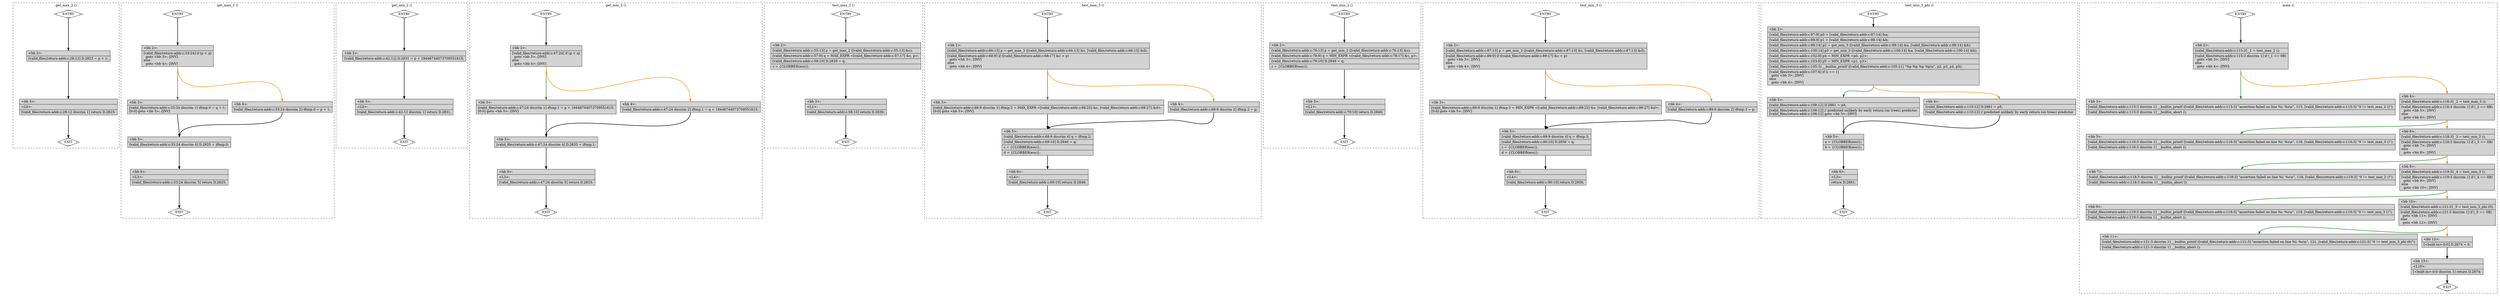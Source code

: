 digraph "a-return-addr.c.015t.cfg" {
overlap=false;
subgraph "cluster_get_max_2" {
	style="dashed";
	color="black";
	label="get_max_2 ()";
	fn_0_basic_block_0 [shape=Mdiamond,style=filled,fillcolor=white,label="ENTRY"];

	fn_0_basic_block_1 [shape=Mdiamond,style=filled,fillcolor=white,label="EXIT"];

	fn_0_basic_block_2 [shape=record,style=filled,fillcolor=lightgrey,label="{\<bb\ 2\>:\l\
|[valid_files/return-addr.c:28:12]\ D.2823\ =\ p\ +\ 1;\l\
}"];

	fn_0_basic_block_3 [shape=record,style=filled,fillcolor=lightgrey,label="{\<bb\ 3\>:\l\
|\<L0\>:\l\
|[valid_files/return-addr.c:28:12\ discrim\ 1]\ return\ D.2823;\l\
}"];

	fn_0_basic_block_0:s -> fn_0_basic_block_2:n [style="solid,bold",color=black,weight=100,constraint=true];
	fn_0_basic_block_2:s -> fn_0_basic_block_3:n [style="solid,bold",color=black,weight=100,constraint=true];
	fn_0_basic_block_3:s -> fn_0_basic_block_1:n [style="solid,bold",color=black,weight=10,constraint=true];
	fn_0_basic_block_0:s -> fn_0_basic_block_1:n [style="invis",constraint=true];
}
subgraph "cluster_get_max_3" {
	style="dashed";
	color="black";
	label="get_max_3 ()";
	fn_1_basic_block_0 [shape=Mdiamond,style=filled,fillcolor=white,label="ENTRY"];

	fn_1_basic_block_1 [shape=Mdiamond,style=filled,fillcolor=white,label="EXIT"];

	fn_1_basic_block_2 [shape=record,style=filled,fillcolor=lightgrey,label="{\<bb\ 2\>:\l\
|[valid_files/return-addr.c:33:24]\ if\ (p\ \<\ q)\l\
\ \ goto\ \<bb\ 3\>;\ [INV]\l\
else\l\
\ \ goto\ \<bb\ 4\>;\ [INV]\l\
}"];

	fn_1_basic_block_3 [shape=record,style=filled,fillcolor=lightgrey,label="{\<bb\ 3\>:\l\
|[valid_files/return-addr.c:33:24\ discrim\ 1]\ iftmp.0\ =\ q\ +\ 1;\l\
[0:0]\ goto\ \<bb\ 5\>;\ [INV]\l\
}"];

	fn_1_basic_block_4 [shape=record,style=filled,fillcolor=lightgrey,label="{\<bb\ 4\>:\l\
|[valid_files/return-addr.c:33:24\ discrim\ 2]\ iftmp.0\ =\ p\ +\ 1;\l\
}"];

	fn_1_basic_block_5 [shape=record,style=filled,fillcolor=lightgrey,label="{\<bb\ 5\>:\l\
|[valid_files/return-addr.c:33:24\ discrim\ 4]\ D.2825\ =\ iftmp.0;\l\
}"];

	fn_1_basic_block_6 [shape=record,style=filled,fillcolor=lightgrey,label="{\<bb\ 6\>:\l\
|\<L3\>:\l\
|[valid_files/return-addr.c:33:24\ discrim\ 5]\ return\ D.2825;\l\
}"];

	fn_1_basic_block_0:s -> fn_1_basic_block_2:n [style="solid,bold",color=black,weight=100,constraint=true];
	fn_1_basic_block_2:s -> fn_1_basic_block_3:n [style="solid,bold",color=forestgreen,weight=10,constraint=true];
	fn_1_basic_block_2:s -> fn_1_basic_block_4:n [style="solid,bold",color=darkorange,weight=10,constraint=true];
	fn_1_basic_block_3:s -> fn_1_basic_block_5:n [style="solid,bold",color=black,weight=100,constraint=true];
	fn_1_basic_block_4:s -> fn_1_basic_block_5:n [style="solid,bold",color=black,weight=100,constraint=true];
	fn_1_basic_block_5:s -> fn_1_basic_block_6:n [style="solid,bold",color=black,weight=100,constraint=true];
	fn_1_basic_block_6:s -> fn_1_basic_block_1:n [style="solid,bold",color=black,weight=10,constraint=true];
	fn_1_basic_block_0:s -> fn_1_basic_block_1:n [style="invis",constraint=true];
}
subgraph "cluster_get_min_2" {
	style="dashed";
	color="black";
	label="get_min_2 ()";
	fn_2_basic_block_0 [shape=Mdiamond,style=filled,fillcolor=white,label="ENTRY"];

	fn_2_basic_block_1 [shape=Mdiamond,style=filled,fillcolor=white,label="EXIT"];

	fn_2_basic_block_2 [shape=record,style=filled,fillcolor=lightgrey,label="{\<bb\ 2\>:\l\
|[valid_files/return-addr.c:42:12]\ D.2831\ =\ p\ +\ 18446744073709551615;\l\
}"];

	fn_2_basic_block_3 [shape=record,style=filled,fillcolor=lightgrey,label="{\<bb\ 3\>:\l\
|\<L0\>:\l\
|[valid_files/return-addr.c:42:12\ discrim\ 1]\ return\ D.2831;\l\
}"];

	fn_2_basic_block_0:s -> fn_2_basic_block_2:n [style="solid,bold",color=black,weight=100,constraint=true];
	fn_2_basic_block_2:s -> fn_2_basic_block_3:n [style="solid,bold",color=black,weight=100,constraint=true];
	fn_2_basic_block_3:s -> fn_2_basic_block_1:n [style="solid,bold",color=black,weight=10,constraint=true];
	fn_2_basic_block_0:s -> fn_2_basic_block_1:n [style="invis",constraint=true];
}
subgraph "cluster_get_min_3" {
	style="dashed";
	color="black";
	label="get_min_3 ()";
	fn_3_basic_block_0 [shape=Mdiamond,style=filled,fillcolor=white,label="ENTRY"];

	fn_3_basic_block_1 [shape=Mdiamond,style=filled,fillcolor=white,label="EXIT"];

	fn_3_basic_block_2 [shape=record,style=filled,fillcolor=lightgrey,label="{\<bb\ 2\>:\l\
|[valid_files/return-addr.c:47:24]\ if\ (p\ \<\ q)\l\
\ \ goto\ \<bb\ 3\>;\ [INV]\l\
else\l\
\ \ goto\ \<bb\ 4\>;\ [INV]\l\
}"];

	fn_3_basic_block_3 [shape=record,style=filled,fillcolor=lightgrey,label="{\<bb\ 3\>:\l\
|[valid_files/return-addr.c:47:24\ discrim\ 1]\ iftmp.1\ =\ p\ +\ 18446744073709551615;\l\
[0:0]\ goto\ \<bb\ 5\>;\ [INV]\l\
}"];

	fn_3_basic_block_4 [shape=record,style=filled,fillcolor=lightgrey,label="{\<bb\ 4\>:\l\
|[valid_files/return-addr.c:47:24\ discrim\ 2]\ iftmp.1\ =\ q\ +\ 18446744073709551615;\l\
}"];

	fn_3_basic_block_5 [shape=record,style=filled,fillcolor=lightgrey,label="{\<bb\ 5\>:\l\
|[valid_files/return-addr.c:47:24\ discrim\ 4]\ D.2833\ =\ iftmp.1;\l\
}"];

	fn_3_basic_block_6 [shape=record,style=filled,fillcolor=lightgrey,label="{\<bb\ 6\>:\l\
|\<L3\>:\l\
|[valid_files/return-addr.c:47:24\ discrim\ 5]\ return\ D.2833;\l\
}"];

	fn_3_basic_block_0:s -> fn_3_basic_block_2:n [style="solid,bold",color=black,weight=100,constraint=true];
	fn_3_basic_block_2:s -> fn_3_basic_block_3:n [style="solid,bold",color=forestgreen,weight=10,constraint=true];
	fn_3_basic_block_2:s -> fn_3_basic_block_4:n [style="solid,bold",color=darkorange,weight=10,constraint=true];
	fn_3_basic_block_3:s -> fn_3_basic_block_5:n [style="solid,bold",color=black,weight=100,constraint=true];
	fn_3_basic_block_4:s -> fn_3_basic_block_5:n [style="solid,bold",color=black,weight=100,constraint=true];
	fn_3_basic_block_5:s -> fn_3_basic_block_6:n [style="solid,bold",color=black,weight=100,constraint=true];
	fn_3_basic_block_6:s -> fn_3_basic_block_1:n [style="solid,bold",color=black,weight=10,constraint=true];
	fn_3_basic_block_0:s -> fn_3_basic_block_1:n [style="invis",constraint=true];
}
subgraph "cluster_test_max_2" {
	style="dashed";
	color="black";
	label="test_max_2 ()";
	fn_4_basic_block_0 [shape=Mdiamond,style=filled,fillcolor=white,label="ENTRY"];

	fn_4_basic_block_1 [shape=Mdiamond,style=filled,fillcolor=white,label="EXIT"];

	fn_4_basic_block_2 [shape=record,style=filled,fillcolor=lightgrey,label="{\<bb\ 2\>:\l\
|[valid_files/return-addr.c:55:13]\ p\ =\ get_max_2\ ([valid_files/return-addr.c:55:13]\ &c);\l\
|[valid_files/return-addr.c:57:9]\ q\ =\ MAX_EXPR\ \<[valid_files/return-addr.c:57:17]\ &c,\ p\>;\l\
|[valid_files/return-addr.c:58:10]\ D.2839\ =\ q;\l\
|c\ =\ \{CLOBBER(eos)\};\l\
}"];

	fn_4_basic_block_3 [shape=record,style=filled,fillcolor=lightgrey,label="{\<bb\ 3\>:\l\
|\<L1\>:\l\
|[valid_files/return-addr.c:58:10]\ return\ D.2839;\l\
}"];

	fn_4_basic_block_0:s -> fn_4_basic_block_2:n [style="solid,bold",color=black,weight=100,constraint=true];
	fn_4_basic_block_2:s -> fn_4_basic_block_3:n [style="solid,bold",color=black,weight=100,constraint=true];
	fn_4_basic_block_3:s -> fn_4_basic_block_1:n [style="solid,bold",color=black,weight=10,constraint=true];
	fn_4_basic_block_0:s -> fn_4_basic_block_1:n [style="invis",constraint=true];
}
subgraph "cluster_test_max_3" {
	style="dashed";
	color="black";
	label="test_max_3 ()";
	fn_5_basic_block_0 [shape=Mdiamond,style=filled,fillcolor=white,label="ENTRY"];

	fn_5_basic_block_1 [shape=Mdiamond,style=filled,fillcolor=white,label="EXIT"];

	fn_5_basic_block_2 [shape=record,style=filled,fillcolor=lightgrey,label="{\<bb\ 2\>:\l\
|[valid_files/return-addr.c:66:13]\ p\ =\ get_max_3\ ([valid_files/return-addr.c:66:13]\ &c,\ [valid_files/return-addr.c:66:13]\ &d);\l\
|[valid_files/return-addr.c:68:9]\ if\ ([valid_files/return-addr.c:68:17]\ &c\ \>\ p)\l\
\ \ goto\ \<bb\ 3\>;\ [INV]\l\
else\l\
\ \ goto\ \<bb\ 4\>;\ [INV]\l\
}"];

	fn_5_basic_block_3 [shape=record,style=filled,fillcolor=lightgrey,label="{\<bb\ 3\>:\l\
|[valid_files/return-addr.c:68:9\ discrim\ 1]\ iftmp.2\ =\ MAX_EXPR\ \<[valid_files/return-addr.c:68:22]\ &c,\ [valid_files/return-addr.c:68:27]\ &d\>;\l\
[0:0]\ goto\ \<bb\ 5\>;\ [INV]\l\
}"];

	fn_5_basic_block_4 [shape=record,style=filled,fillcolor=lightgrey,label="{\<bb\ 4\>:\l\
|[valid_files/return-addr.c:68:9\ discrim\ 2]\ iftmp.2\ =\ p;\l\
}"];

	fn_5_basic_block_5 [shape=record,style=filled,fillcolor=lightgrey,label="{\<bb\ 5\>:\l\
|[valid_files/return-addr.c:68:9\ discrim\ 4]\ q\ =\ iftmp.2;\l\
|[valid_files/return-addr.c:69:10]\ D.2846\ =\ q;\l\
|c\ =\ \{CLOBBER(eos)\};\l\
|d\ =\ \{CLOBBER(eos)\};\l\
}"];

	fn_5_basic_block_6 [shape=record,style=filled,fillcolor=lightgrey,label="{\<bb\ 6\>:\l\
|\<L4\>:\l\
|[valid_files/return-addr.c:69:10]\ return\ D.2846;\l\
}"];

	fn_5_basic_block_0:s -> fn_5_basic_block_2:n [style="solid,bold",color=black,weight=100,constraint=true];
	fn_5_basic_block_2:s -> fn_5_basic_block_3:n [style="solid,bold",color=forestgreen,weight=10,constraint=true];
	fn_5_basic_block_2:s -> fn_5_basic_block_4:n [style="solid,bold",color=darkorange,weight=10,constraint=true];
	fn_5_basic_block_3:s -> fn_5_basic_block_5:n [style="solid,bold",color=black,weight=100,constraint=true];
	fn_5_basic_block_4:s -> fn_5_basic_block_5:n [style="solid,bold",color=black,weight=100,constraint=true];
	fn_5_basic_block_5:s -> fn_5_basic_block_6:n [style="solid,bold",color=black,weight=100,constraint=true];
	fn_5_basic_block_6:s -> fn_5_basic_block_1:n [style="solid,bold",color=black,weight=10,constraint=true];
	fn_5_basic_block_0:s -> fn_5_basic_block_1:n [style="invis",constraint=true];
}
subgraph "cluster_test_min_2" {
	style="dashed";
	color="black";
	label="test_min_2 ()";
	fn_6_basic_block_0 [shape=Mdiamond,style=filled,fillcolor=white,label="ENTRY"];

	fn_6_basic_block_1 [shape=Mdiamond,style=filled,fillcolor=white,label="EXIT"];

	fn_6_basic_block_2 [shape=record,style=filled,fillcolor=lightgrey,label="{\<bb\ 2\>:\l\
|[valid_files/return-addr.c:76:13]\ p\ =\ get_min_2\ ([valid_files/return-addr.c:76:13]\ &c);\l\
|[valid_files/return-addr.c:78:9]\ q\ =\ MIN_EXPR\ \<[valid_files/return-addr.c:78:17]\ &c,\ p\>;\l\
|[valid_files/return-addr.c:79:10]\ D.2849\ =\ q;\l\
|c\ =\ \{CLOBBER(eos)\};\l\
}"];

	fn_6_basic_block_3 [shape=record,style=filled,fillcolor=lightgrey,label="{\<bb\ 3\>:\l\
|\<L1\>:\l\
|[valid_files/return-addr.c:79:10]\ return\ D.2849;\l\
}"];

	fn_6_basic_block_0:s -> fn_6_basic_block_2:n [style="solid,bold",color=black,weight=100,constraint=true];
	fn_6_basic_block_2:s -> fn_6_basic_block_3:n [style="solid,bold",color=black,weight=100,constraint=true];
	fn_6_basic_block_3:s -> fn_6_basic_block_1:n [style="solid,bold",color=black,weight=10,constraint=true];
	fn_6_basic_block_0:s -> fn_6_basic_block_1:n [style="invis",constraint=true];
}
subgraph "cluster_test_min_3" {
	style="dashed";
	color="black";
	label="test_min_3 ()";
	fn_7_basic_block_0 [shape=Mdiamond,style=filled,fillcolor=white,label="ENTRY"];

	fn_7_basic_block_1 [shape=Mdiamond,style=filled,fillcolor=white,label="EXIT"];

	fn_7_basic_block_2 [shape=record,style=filled,fillcolor=lightgrey,label="{\<bb\ 2\>:\l\
|[valid_files/return-addr.c:87:13]\ p\ =\ get_min_3\ ([valid_files/return-addr.c:87:13]\ &c,\ [valid_files/return-addr.c:87:13]\ &d);\l\
|[valid_files/return-addr.c:89:9]\ if\ ([valid_files/return-addr.c:89:17]\ &c\ \<\ p)\l\
\ \ goto\ \<bb\ 3\>;\ [INV]\l\
else\l\
\ \ goto\ \<bb\ 4\>;\ [INV]\l\
}"];

	fn_7_basic_block_3 [shape=record,style=filled,fillcolor=lightgrey,label="{\<bb\ 3\>:\l\
|[valid_files/return-addr.c:89:9\ discrim\ 1]\ iftmp.3\ =\ MIN_EXPR\ \<[valid_files/return-addr.c:89:22]\ &c,\ [valid_files/return-addr.c:89:27]\ &d\>;\l\
[0:0]\ goto\ \<bb\ 5\>;\ [INV]\l\
}"];

	fn_7_basic_block_4 [shape=record,style=filled,fillcolor=lightgrey,label="{\<bb\ 4\>:\l\
|[valid_files/return-addr.c:89:9\ discrim\ 2]\ iftmp.3\ =\ p;\l\
}"];

	fn_7_basic_block_5 [shape=record,style=filled,fillcolor=lightgrey,label="{\<bb\ 5\>:\l\
|[valid_files/return-addr.c:89:9\ discrim\ 4]\ q\ =\ iftmp.3;\l\
|[valid_files/return-addr.c:90:10]\ D.2856\ =\ q;\l\
|c\ =\ \{CLOBBER(eos)\};\l\
|d\ =\ \{CLOBBER(eos)\};\l\
}"];

	fn_7_basic_block_6 [shape=record,style=filled,fillcolor=lightgrey,label="{\<bb\ 6\>:\l\
|\<L4\>:\l\
|[valid_files/return-addr.c:90:10]\ return\ D.2856;\l\
}"];

	fn_7_basic_block_0:s -> fn_7_basic_block_2:n [style="solid,bold",color=black,weight=100,constraint=true];
	fn_7_basic_block_2:s -> fn_7_basic_block_3:n [style="solid,bold",color=forestgreen,weight=10,constraint=true];
	fn_7_basic_block_2:s -> fn_7_basic_block_4:n [style="solid,bold",color=darkorange,weight=10,constraint=true];
	fn_7_basic_block_3:s -> fn_7_basic_block_5:n [style="solid,bold",color=black,weight=100,constraint=true];
	fn_7_basic_block_4:s -> fn_7_basic_block_5:n [style="solid,bold",color=black,weight=100,constraint=true];
	fn_7_basic_block_5:s -> fn_7_basic_block_6:n [style="solid,bold",color=black,weight=100,constraint=true];
	fn_7_basic_block_6:s -> fn_7_basic_block_1:n [style="solid,bold",color=black,weight=10,constraint=true];
	fn_7_basic_block_0:s -> fn_7_basic_block_1:n [style="invis",constraint=true];
}
subgraph "cluster_test_min_3_phi" {
	style="dashed";
	color="black";
	label="test_min_3_phi ()";
	fn_8_basic_block_0 [shape=Mdiamond,style=filled,fillcolor=white,label="ENTRY"];

	fn_8_basic_block_1 [shape=Mdiamond,style=filled,fillcolor=white,label="EXIT"];

	fn_8_basic_block_2 [shape=record,style=filled,fillcolor=lightgrey,label="{\<bb\ 2\>:\l\
|[valid_files/return-addr.c:97:9]\ p0\ =\ [valid_files/return-addr.c:97:14]\ &a;\l\
|[valid_files/return-addr.c:98:9]\ p1\ =\ [valid_files/return-addr.c:98:14]\ &b;\l\
|[valid_files/return-addr.c:99:14]\ p2\ =\ get_min_3\ ([valid_files/return-addr.c:99:14]\ &a,\ [valid_files/return-addr.c:99:14]\ &b);\l\
|[valid_files/return-addr.c:100:14]\ p3\ =\ get_min_3\ ([valid_files/return-addr.c:100:14]\ &a,\ [valid_files/return-addr.c:100:14]\ &b);\l\
|[valid_files/return-addr.c:102:9]\ p4\ =\ MIN_EXPR\ \<p0,\ p2\>;\l\
|[valid_files/return-addr.c:103:9]\ p5\ =\ MIN_EXPR\ \<p1,\ p3\>;\l\
|[valid_files/return-addr.c:105:3]\ __builtin_printf\ ([valid_files/return-addr.c:105:21]\ \"%p\ %p\ %p\ %p\\n\",\ p2,\ p3,\ p4,\ p5);\l\
|[valid_files/return-addr.c:107:6]\ if\ (i\ ==\ 1)\l\
\ \ goto\ \<bb\ 3\>;\ [INV]\l\
else\l\
\ \ goto\ \<bb\ 4\>;\ [INV]\l\
}"];

	fn_8_basic_block_3 [shape=record,style=filled,fillcolor=lightgrey,label="{\<bb\ 3\>:\l\
|[valid_files/return-addr.c:108:12]\ D.2861\ =\ p4;\l\
|[valid_files/return-addr.c:108:12]\ //\ predicted\ unlikely\ by\ early\ return\ (on\ trees)\ predictor.\l\
[valid_files/return-addr.c:108:12]\ goto\ \<bb\ 5\>;\ [INV]\l\
}"];

	fn_8_basic_block_4 [shape=record,style=filled,fillcolor=lightgrey,label="{\<bb\ 4\>:\l\
|[valid_files/return-addr.c:110:12]\ D.2861\ =\ p5;\l\
|[valid_files/return-addr.c:110:12]\ //\ predicted\ unlikely\ by\ early\ return\ (on\ trees)\ predictor.\l\
}"];

	fn_8_basic_block_5 [shape=record,style=filled,fillcolor=lightgrey,label="{\<bb\ 5\>:\l\
|a\ =\ \{CLOBBER(eos)\};\l\
|b\ =\ \{CLOBBER(eos)\};\l\
}"];

	fn_8_basic_block_6 [shape=record,style=filled,fillcolor=lightgrey,label="{\<bb\ 6\>:\l\
|\<L3\>:\l\
|return\ D.2861;\l\
}"];

	fn_8_basic_block_0:s -> fn_8_basic_block_2:n [style="solid,bold",color=black,weight=100,constraint=true];
	fn_8_basic_block_2:s -> fn_8_basic_block_3:n [style="solid,bold",color=forestgreen,weight=10,constraint=true];
	fn_8_basic_block_2:s -> fn_8_basic_block_4:n [style="solid,bold",color=darkorange,weight=10,constraint=true];
	fn_8_basic_block_3:s -> fn_8_basic_block_5:n [style="solid,bold",color=black,weight=100,constraint=true];
	fn_8_basic_block_4:s -> fn_8_basic_block_5:n [style="solid,bold",color=black,weight=100,constraint=true];
	fn_8_basic_block_5:s -> fn_8_basic_block_6:n [style="solid,bold",color=black,weight=100,constraint=true];
	fn_8_basic_block_6:s -> fn_8_basic_block_1:n [style="solid,bold",color=black,weight=10,constraint=true];
	fn_8_basic_block_0:s -> fn_8_basic_block_1:n [style="invis",constraint=true];
}
subgraph "cluster_main" {
	style="dashed";
	color="black";
	label="main ()";
	fn_9_basic_block_0 [shape=Mdiamond,style=filled,fillcolor=white,label="ENTRY"];

	fn_9_basic_block_1 [shape=Mdiamond,style=filled,fillcolor=white,label="EXIT"];

	fn_9_basic_block_2 [shape=record,style=filled,fillcolor=lightgrey,label="{\<bb\ 2\>:\l\
|[valid_files/return-addr.c:115:3]\ _1\ =\ test_max_2\ ();\l\
|[valid_files/return-addr.c:115:3\ discrim\ 1]\ if\ (_1\ ==\ 0B)\l\
\ \ goto\ \<bb\ 3\>;\ [INV]\l\
else\l\
\ \ goto\ \<bb\ 4\>;\ [INV]\l\
}"];

	fn_9_basic_block_3 [shape=record,style=filled,fillcolor=lightgrey,label="{\<bb\ 3\>:\l\
|[valid_files/return-addr.c:115:3\ discrim\ 1]\ __builtin_printf\ ([valid_files/return-addr.c:115:3]\ \"assertion\ failed\ on\ line\ %i:\ %s\\n\",\ 115,\ [valid_files/return-addr.c:115:3]\ \"0\ !=\ test_max_2\ ()\");\l\
|[valid_files/return-addr.c:115:3\ discrim\ 1]\ __builtin_abort\ ();\l\
}"];

	fn_9_basic_block_4 [shape=record,style=filled,fillcolor=lightgrey,label="{\<bb\ 4\>:\l\
|[valid_files/return-addr.c:116:3]\ _2\ =\ test_max_3\ ();\l\
|[valid_files/return-addr.c:116:3\ discrim\ 1]\ if\ (_2\ ==\ 0B)\l\
\ \ goto\ \<bb\ 5\>;\ [INV]\l\
else\l\
\ \ goto\ \<bb\ 6\>;\ [INV]\l\
}"];

	fn_9_basic_block_5 [shape=record,style=filled,fillcolor=lightgrey,label="{\<bb\ 5\>:\l\
|[valid_files/return-addr.c:116:3\ discrim\ 1]\ __builtin_printf\ ([valid_files/return-addr.c:116:3]\ \"assertion\ failed\ on\ line\ %i:\ %s\\n\",\ 116,\ [valid_files/return-addr.c:116:3]\ \"0\ !=\ test_max_3\ ()\");\l\
|[valid_files/return-addr.c:116:3\ discrim\ 1]\ __builtin_abort\ ();\l\
}"];

	fn_9_basic_block_6 [shape=record,style=filled,fillcolor=lightgrey,label="{\<bb\ 6\>:\l\
|[valid_files/return-addr.c:118:3]\ _3\ =\ test_min_2\ ();\l\
|[valid_files/return-addr.c:118:3\ discrim\ 1]\ if\ (_3\ ==\ 0B)\l\
\ \ goto\ \<bb\ 7\>;\ [INV]\l\
else\l\
\ \ goto\ \<bb\ 8\>;\ [INV]\l\
}"];

	fn_9_basic_block_7 [shape=record,style=filled,fillcolor=lightgrey,label="{\<bb\ 7\>:\l\
|[valid_files/return-addr.c:118:3\ discrim\ 1]\ __builtin_printf\ ([valid_files/return-addr.c:118:3]\ \"assertion\ failed\ on\ line\ %i:\ %s\\n\",\ 118,\ [valid_files/return-addr.c:118:3]\ \"0\ !=\ test_min_2\ ()\");\l\
|[valid_files/return-addr.c:118:3\ discrim\ 1]\ __builtin_abort\ ();\l\
}"];

	fn_9_basic_block_8 [shape=record,style=filled,fillcolor=lightgrey,label="{\<bb\ 8\>:\l\
|[valid_files/return-addr.c:119:3]\ _4\ =\ test_min_3\ ();\l\
|[valid_files/return-addr.c:119:3\ discrim\ 1]\ if\ (_4\ ==\ 0B)\l\
\ \ goto\ \<bb\ 9\>;\ [INV]\l\
else\l\
\ \ goto\ \<bb\ 10\>;\ [INV]\l\
}"];

	fn_9_basic_block_9 [shape=record,style=filled,fillcolor=lightgrey,label="{\<bb\ 9\>:\l\
|[valid_files/return-addr.c:119:3\ discrim\ 1]\ __builtin_printf\ ([valid_files/return-addr.c:119:3]\ \"assertion\ failed\ on\ line\ %i:\ %s\\n\",\ 119,\ [valid_files/return-addr.c:119:3]\ \"0\ !=\ test_min_3\ ()\");\l\
|[valid_files/return-addr.c:119:3\ discrim\ 1]\ __builtin_abort\ ();\l\
}"];

	fn_9_basic_block_10 [shape=record,style=filled,fillcolor=lightgrey,label="{\<bb\ 10\>:\l\
|[valid_files/return-addr.c:121:3]\ _5\ =\ test_min_3_phi\ (0);\l\
|[valid_files/return-addr.c:121:3\ discrim\ 1]\ if\ (_5\ ==\ 0B)\l\
\ \ goto\ \<bb\ 11\>;\ [INV]\l\
else\l\
\ \ goto\ \<bb\ 12\>;\ [INV]\l\
}"];

	fn_9_basic_block_11 [shape=record,style=filled,fillcolor=lightgrey,label="{\<bb\ 11\>:\l\
|[valid_files/return-addr.c:121:3\ discrim\ 1]\ __builtin_printf\ ([valid_files/return-addr.c:121:3]\ \"assertion\ failed\ on\ line\ %i:\ %s\\n\",\ 121,\ [valid_files/return-addr.c:121:3]\ \"0\ !=\ test_min_3_phi\ (0)\");\l\
|[valid_files/return-addr.c:121:3\ discrim\ 1]\ __builtin_abort\ ();\l\
}"];

	fn_9_basic_block_12 [shape=record,style=filled,fillcolor=lightgrey,label="{\<bb\ 12\>:\l\
|[\<built-in\>:0:0]\ D.2874\ =\ 0;\l\
}"];

	fn_9_basic_block_13 [shape=record,style=filled,fillcolor=lightgrey,label="{\<bb\ 13\>:\l\
|\<L10\>:\l\
|[\<built-in\>:0:0\ discrim\ 1]\ return\ D.2874;\l\
}"];

	fn_9_basic_block_0:s -> fn_9_basic_block_2:n [style="solid,bold",color=black,weight=100,constraint=true];
	fn_9_basic_block_2:s -> fn_9_basic_block_3:n [style="solid,bold",color=forestgreen,weight=10,constraint=true];
	fn_9_basic_block_2:s -> fn_9_basic_block_4:n [style="solid,bold",color=darkorange,weight=10,constraint=true];
	fn_9_basic_block_4:s -> fn_9_basic_block_5:n [style="solid,bold",color=forestgreen,weight=10,constraint=true];
	fn_9_basic_block_4:s -> fn_9_basic_block_6:n [style="solid,bold",color=darkorange,weight=10,constraint=true];
	fn_9_basic_block_6:s -> fn_9_basic_block_7:n [style="solid,bold",color=forestgreen,weight=10,constraint=true];
	fn_9_basic_block_6:s -> fn_9_basic_block_8:n [style="solid,bold",color=darkorange,weight=10,constraint=true];
	fn_9_basic_block_8:s -> fn_9_basic_block_9:n [style="solid,bold",color=forestgreen,weight=10,constraint=true];
	fn_9_basic_block_8:s -> fn_9_basic_block_10:n [style="solid,bold",color=darkorange,weight=10,constraint=true];
	fn_9_basic_block_10:s -> fn_9_basic_block_11:n [style="solid,bold",color=forestgreen,weight=10,constraint=true];
	fn_9_basic_block_10:s -> fn_9_basic_block_12:n [style="solid,bold",color=darkorange,weight=10,constraint=true];
	fn_9_basic_block_12:s -> fn_9_basic_block_13:n [style="solid,bold",color=black,weight=100,constraint=true];
	fn_9_basic_block_13:s -> fn_9_basic_block_1:n [style="solid,bold",color=black,weight=10,constraint=true];
	fn_9_basic_block_0:s -> fn_9_basic_block_1:n [style="invis",constraint=true];
}
}
